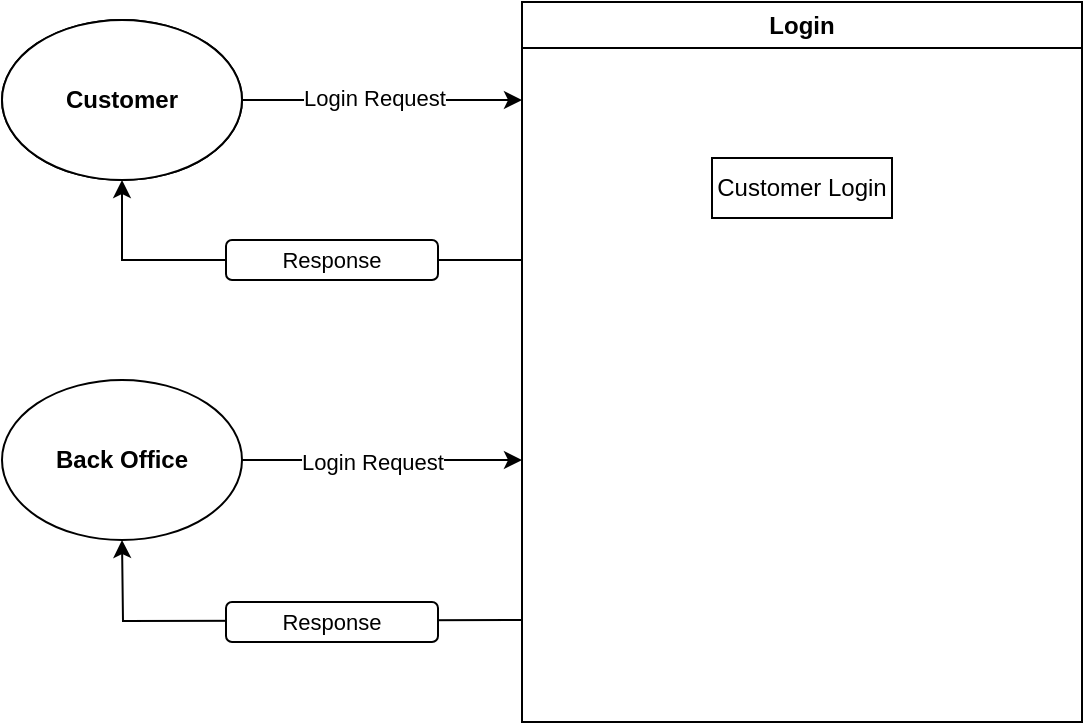 <mxfile version="21.6.5" type="device" pages="5">
  <diagram name="Page-1" id="2dpNTnqzCD3AR5897dvN">
    <mxGraphModel dx="926" dy="535" grid="1" gridSize="10" guides="1" tooltips="1" connect="1" arrows="1" fold="1" page="1" pageScale="1" pageWidth="827" pageHeight="1169" math="0" shadow="0">
      <root>
        <mxCell id="0" />
        <mxCell id="1" parent="0" />
        <UserObject label="Login" id="6GhoDmWNX7qzpcK3NcFg-1">
          <mxCell style="swimlane;whiteSpace=wrap;html=1;" vertex="1" parent="1">
            <mxGeometry x="409" y="142" width="280" height="360" as="geometry" />
          </mxCell>
        </UserObject>
        <UserObject label="Customer Login" link="data:page/id,B5U2mdlBe-yntDlE22er" id="Ju9fBjEibyK2pCyKbQ4v-1">
          <mxCell style="rounded=0;whiteSpace=wrap;html=1;" vertex="1" parent="6GhoDmWNX7qzpcK3NcFg-1">
            <mxGeometry x="95" y="78" width="90" height="30" as="geometry" />
          </mxCell>
        </UserObject>
        <mxCell id="LVcaV5P0o2gDBPnvgwJI-2" style="edgeStyle=orthogonalEdgeStyle;rounded=0;orthogonalLoop=1;jettySize=auto;html=1;exitX=1;exitY=0.5;exitDx=0;exitDy=0;" edge="1" parent="1" source="LVcaV5P0o2gDBPnvgwJI-19">
          <mxGeometry relative="1" as="geometry">
            <mxPoint x="409" y="191" as="targetPoint" />
            <mxPoint x="269" y="196.0" as="sourcePoint" />
          </mxGeometry>
        </mxCell>
        <mxCell id="LVcaV5P0o2gDBPnvgwJI-8" value="Login Request" style="edgeLabel;html=1;align=center;verticalAlign=middle;resizable=0;points=[];" vertex="1" connectable="0" parent="LVcaV5P0o2gDBPnvgwJI-2">
          <mxGeometry x="-0.044" y="1" relative="1" as="geometry">
            <mxPoint x="-1" as="offset" />
          </mxGeometry>
        </mxCell>
        <mxCell id="LVcaV5P0o2gDBPnvgwJI-5" style="edgeStyle=orthogonalEdgeStyle;rounded=0;orthogonalLoop=1;jettySize=auto;html=1;exitX=1;exitY=0.5;exitDx=0;exitDy=0;" edge="1" parent="1" source="LVcaV5P0o2gDBPnvgwJI-20">
          <mxGeometry relative="1" as="geometry">
            <mxPoint x="409" y="371" as="targetPoint" />
            <mxPoint x="269" y="376.0" as="sourcePoint" />
          </mxGeometry>
        </mxCell>
        <mxCell id="LVcaV5P0o2gDBPnvgwJI-15" value="Login Request" style="edgeLabel;html=1;align=center;verticalAlign=middle;resizable=0;points=[];" vertex="1" connectable="0" parent="LVcaV5P0o2gDBPnvgwJI-5">
          <mxGeometry x="-0.207" y="-1" relative="1" as="geometry">
            <mxPoint x="9" as="offset" />
          </mxGeometry>
        </mxCell>
        <mxCell id="LVcaV5P0o2gDBPnvgwJI-7" value="" style="endArrow=classic;html=1;rounded=0;" edge="1" parent="1">
          <mxGeometry width="50" height="50" relative="1" as="geometry">
            <mxPoint x="409" y="271" as="sourcePoint" />
            <mxPoint x="209" y="231" as="targetPoint" />
            <Array as="points">
              <mxPoint x="209" y="271" />
            </Array>
          </mxGeometry>
        </mxCell>
        <mxCell id="LVcaV5P0o2gDBPnvgwJI-14" value="&lt;font style=&quot;font-size: 11px;&quot;&gt;Response&lt;/font&gt;" style="rounded=1;whiteSpace=wrap;html=1;" vertex="1" parent="1">
          <mxGeometry x="261" y="261" width="106" height="20" as="geometry" />
        </mxCell>
        <mxCell id="LVcaV5P0o2gDBPnvgwJI-17" value="" style="edgeStyle=orthogonalEdgeStyle;rounded=0;orthogonalLoop=1;jettySize=auto;html=1;" edge="1" parent="1">
          <mxGeometry relative="1" as="geometry">
            <mxPoint x="409" y="451" as="sourcePoint" />
            <mxPoint x="209" y="411" as="targetPoint" />
          </mxGeometry>
        </mxCell>
        <mxCell id="LVcaV5P0o2gDBPnvgwJI-16" value="&lt;font style=&quot;font-size: 11px;&quot;&gt;Response&lt;/font&gt;" style="rounded=1;whiteSpace=wrap;html=1;" vertex="1" parent="1">
          <mxGeometry x="261" y="442" width="106" height="20" as="geometry" />
        </mxCell>
        <mxCell id="LVcaV5P0o2gDBPnvgwJI-18" value="&lt;b&gt;Customer&lt;/b&gt;" style="ellipse;whiteSpace=wrap;html=1;" vertex="1" parent="1">
          <mxGeometry x="149" y="151" width="120" height="80" as="geometry" />
        </mxCell>
        <mxCell id="LVcaV5P0o2gDBPnvgwJI-19" value="&lt;b&gt;Customer&lt;/b&gt;" style="ellipse;whiteSpace=wrap;html=1;" vertex="1" parent="1">
          <mxGeometry x="149" y="151" width="120" height="80" as="geometry" />
        </mxCell>
        <mxCell id="LVcaV5P0o2gDBPnvgwJI-20" value="&lt;b&gt;Back Office&lt;/b&gt;" style="ellipse;whiteSpace=wrap;html=1;" vertex="1" parent="1">
          <mxGeometry x="149" y="331" width="120" height="80" as="geometry" />
        </mxCell>
      </root>
    </mxGraphModel>
  </diagram>
  <diagram id="B5U2mdlBe-yntDlE22er" name="Page-2">
    <mxGraphModel dx="1100" dy="635" grid="1" gridSize="10" guides="1" tooltips="1" connect="1" arrows="1" fold="1" page="1" pageScale="1" pageWidth="827" pageHeight="1169" math="0" shadow="0">
      <root>
        <mxCell id="0" />
        <mxCell id="1" parent="0" />
        <mxCell id="0xraMx9idPYSITcvMejS-1" value="2.0 Login Diagram" style="swimlane;childLayout=stackLayout;resizeParent=1;resizeParentMax=0;startSize=20;html=1;labelBackgroundColor=none;" vertex="1" parent="1">
          <mxGeometry x="250" y="120" width="910" height="670" as="geometry" />
        </mxCell>
        <mxCell id="0xraMx9idPYSITcvMejS-2" value="Customer" style="swimlane;startSize=20;html=1;labelBackgroundColor=none;" vertex="1" parent="0xraMx9idPYSITcvMejS-1">
          <mxGeometry y="20" width="260" height="650" as="geometry" />
        </mxCell>
        <mxCell id="CR7200BEMpUsdSI5MFVU-1" value="2.1 Customer Login" style="swimlane;whiteSpace=wrap;html=1;" vertex="1" parent="0xraMx9idPYSITcvMejS-2">
          <mxGeometry x="30" y="80" width="200" height="90" as="geometry" />
        </mxCell>
        <mxCell id="CR7200BEMpUsdSI5MFVU-4" value="&lt;ul&gt;&lt;li&gt;Enter Username&lt;/li&gt;&lt;li&gt;Enter Password&lt;/li&gt;&lt;/ul&gt;" style="text;html=1;align=center;verticalAlign=middle;resizable=0;points=[];autosize=1;strokeColor=none;fillColor=none;" vertex="1" parent="CR7200BEMpUsdSI5MFVU-1">
          <mxGeometry x="-5" y="23" width="150" height="70" as="geometry" />
        </mxCell>
        <mxCell id="0xraMx9idPYSITcvMejS-7" value="System" style="swimlane;startSize=20;html=1;labelBackgroundColor=none;" vertex="1" parent="0xraMx9idPYSITcvMejS-1">
          <mxGeometry x="260" y="20" width="320" height="650" as="geometry" />
        </mxCell>
        <mxCell id="eicMww06hU4r8xZQ3Fsa-26" value="" style="edgeStyle=orthogonalEdgeStyle;rounded=0;orthogonalLoop=1;jettySize=auto;html=1;labelBackgroundColor=none;fontColor=default;" edge="1" parent="0xraMx9idPYSITcvMejS-7" source="eicMww06hU4r8xZQ3Fsa-20" target="eicMww06hU4r8xZQ3Fsa-25">
          <mxGeometry relative="1" as="geometry" />
        </mxCell>
        <mxCell id="eicMww06hU4r8xZQ3Fsa-20" value="&lt;b&gt;2.2 Validating login details&lt;/b&gt;" style="swimlane;fontStyle=0;childLayout=stackLayout;horizontal=1;startSize=30;horizontalStack=0;resizeParent=1;resizeParentMax=0;resizeLast=0;collapsible=1;marginBottom=0;whiteSpace=wrap;html=1;labelBackgroundColor=none;" vertex="1" parent="0xraMx9idPYSITcvMejS-7">
          <mxGeometry x="50" y="50" width="220" height="170" as="geometry" />
        </mxCell>
        <mxCell id="eicMww06hU4r8xZQ3Fsa-21" value="System will check for following details" style="text;strokeColor=none;fillColor=none;align=left;verticalAlign=middle;spacingLeft=4;spacingRight=4;overflow=hidden;points=[[0,0.5],[1,0.5]];portConstraint=eastwest;rotatable=0;whiteSpace=wrap;html=1;labelBackgroundColor=none;" vertex="1" parent="eicMww06hU4r8xZQ3Fsa-20">
          <mxGeometry y="30" width="220" height="30" as="geometry" />
        </mxCell>
        <mxCell id="eicMww06hU4r8xZQ3Fsa-22" value="1. Format of login Id is valid" style="text;strokeColor=none;fillColor=none;align=left;verticalAlign=middle;spacingLeft=4;spacingRight=4;overflow=hidden;points=[[0,0.5],[1,0.5]];portConstraint=eastwest;rotatable=0;whiteSpace=wrap;html=1;labelBackgroundColor=none;" vertex="1" parent="eicMww06hU4r8xZQ3Fsa-20">
          <mxGeometry y="60" width="220" height="30" as="geometry" />
        </mxCell>
        <mxCell id="eicMww06hU4r8xZQ3Fsa-23" value="2. Identify the tenant on the basis of&amp;nbsp;&lt;br&gt;&amp;nbsp; &amp;nbsp; the request coming from which&amp;nbsp;&lt;br&gt;&amp;nbsp; &amp;nbsp; domain." style="text;strokeColor=none;fillColor=none;align=left;verticalAlign=middle;spacingLeft=4;spacingRight=4;overflow=hidden;points=[[0,0.5],[1,0.5]];portConstraint=eastwest;rotatable=0;whiteSpace=wrap;html=1;labelBackgroundColor=none;" vertex="1" parent="eicMww06hU4r8xZQ3Fsa-20">
          <mxGeometry y="90" width="220" height="80" as="geometry" />
        </mxCell>
        <mxCell id="eicMww06hU4r8xZQ3Fsa-40" style="edgeStyle=orthogonalEdgeStyle;rounded=0;orthogonalLoop=1;jettySize=auto;html=1;labelBackgroundColor=none;fontColor=default;" edge="1" parent="0xraMx9idPYSITcvMejS-7" source="eicMww06hU4r8xZQ3Fsa-25">
          <mxGeometry relative="1" as="geometry">
            <mxPoint x="160" y="370" as="targetPoint" />
          </mxGeometry>
        </mxCell>
        <mxCell id="eicMww06hU4r8xZQ3Fsa-25" value="tenant Identified" style="whiteSpace=wrap;html=1;fontStyle=0;startSize=30;labelBackgroundColor=none;" vertex="1" parent="0xraMx9idPYSITcvMejS-7">
          <mxGeometry x="100" y="265" width="120" height="60" as="geometry" />
        </mxCell>
        <mxCell id="eicMww06hU4r8xZQ3Fsa-34" value="&lt;b&gt;2.3 System fetch details from service&lt;/b&gt;" style="swimlane;fontStyle=0;childLayout=stackLayout;horizontal=1;startSize=30;horizontalStack=0;resizeParent=1;resizeParentMax=0;resizeLast=0;collapsible=1;marginBottom=0;whiteSpace=wrap;html=1;labelBackgroundColor=none;" vertex="1" parent="0xraMx9idPYSITcvMejS-7">
          <mxGeometry x="41" y="371" width="240" height="110" as="geometry" />
        </mxCell>
        <mxCell id="eicMww06hU4r8xZQ3Fsa-36" value="1.&amp;nbsp;Get Login Type allowed to Tenant&amp;nbsp;" style="text;strokeColor=none;fillColor=none;align=left;verticalAlign=middle;spacingLeft=4;spacingRight=4;overflow=hidden;points=[[0,0.5],[1,0.5]];portConstraint=eastwest;rotatable=0;whiteSpace=wrap;html=1;labelBackgroundColor=none;" vertex="1" parent="eicMww06hU4r8xZQ3Fsa-34">
          <mxGeometry y="30" width="240" height="40" as="geometry" />
        </mxCell>
        <mxCell id="eicMww06hU4r8xZQ3Fsa-37" value="2. Call Service to get configuration detail." style="text;strokeColor=none;fillColor=none;align=left;verticalAlign=middle;spacingLeft=4;spacingRight=4;overflow=hidden;points=[[0,0.5],[1,0.5]];portConstraint=eastwest;rotatable=0;whiteSpace=wrap;html=1;labelBackgroundColor=none;" vertex="1" parent="eicMww06hU4r8xZQ3Fsa-34">
          <mxGeometry y="70" width="240" height="40" as="geometry" />
        </mxCell>
        <mxCell id="0xraMx9idPYSITcvMejS-16" value="Service" style="swimlane;startSize=20;html=1;labelBackgroundColor=none;" vertex="1" parent="0xraMx9idPYSITcvMejS-1">
          <mxGeometry x="580" y="20" width="330" height="650" as="geometry" />
        </mxCell>
        <mxCell id="ssF6BP9YCMkSYRHM_YIW-2" value="2.4s Service respose" style="swimlane;whiteSpace=wrap;html=1;" vertex="1" parent="0xraMx9idPYSITcvMejS-16">
          <mxGeometry x="70" y="375" width="200" height="100" as="geometry" />
        </mxCell>
        <mxCell id="ssF6BP9YCMkSYRHM_YIW-5" value="Service Provide Configuration &lt;br&gt;Details for system request" style="text;html=1;align=center;verticalAlign=middle;resizable=0;points=[];autosize=1;strokeColor=none;fillColor=none;" vertex="1" parent="ssF6BP9YCMkSYRHM_YIW-2">
          <mxGeometry x="10" y="45" width="180" height="40" as="geometry" />
        </mxCell>
        <mxCell id="ssF6BP9YCMkSYRHM_YIW-4" style="edgeStyle=orthogonalEdgeStyle;rounded=0;orthogonalLoop=1;jettySize=auto;html=1;" edge="1" parent="0xraMx9idPYSITcvMejS-1">
          <mxGeometry relative="1" as="geometry">
            <mxPoint x="540" y="440" as="sourcePoint" />
            <mxPoint x="650" y="440" as="targetPoint" />
          </mxGeometry>
        </mxCell>
        <mxCell id="ssF6BP9YCMkSYRHM_YIW-7" style="edgeStyle=orthogonalEdgeStyle;rounded=0;orthogonalLoop=1;jettySize=auto;html=1;entryX=1;entryY=0.113;entryDx=0;entryDy=0;entryPerimeter=0;" edge="1" parent="0xraMx9idPYSITcvMejS-1" target="eicMww06hU4r8xZQ3Fsa-37">
          <mxGeometry relative="1" as="geometry">
            <mxPoint x="650" y="465" as="sourcePoint" />
          </mxGeometry>
        </mxCell>
        <mxCell id="CR7200BEMpUsdSI5MFVU-3" style="edgeStyle=orthogonalEdgeStyle;rounded=0;orthogonalLoop=1;jettySize=auto;html=1;entryX=0;entryY=0.5;entryDx=0;entryDy=0;" edge="1" parent="0xraMx9idPYSITcvMejS-1" source="CR7200BEMpUsdSI5MFVU-1" target="eicMww06hU4r8xZQ3Fsa-22">
          <mxGeometry relative="1" as="geometry" />
        </mxCell>
      </root>
    </mxGraphModel>
  </diagram>
  <diagram id="2UoUCBIqEsoyiKaNhVe2" name="Page-3">
    <mxGraphModel dx="1100" dy="635" grid="1" gridSize="10" guides="1" tooltips="1" connect="1" arrows="1" fold="1" page="1" pageScale="1" pageWidth="827" pageHeight="1169" math="0" shadow="0">
      <root>
        <mxCell id="0" />
        <mxCell id="1" parent="0" />
        <mxCell id="8UZXigteqVFlPkr5x5vE-1" value="2.0 Login Diagram" style="swimlane;childLayout=stackLayout;resizeParent=1;resizeParentMax=0;startSize=20;html=1;labelBackgroundColor=none;" vertex="1" parent="1">
          <mxGeometry x="250" y="120" width="910" height="670" as="geometry" />
        </mxCell>
        <mxCell id="8UZXigteqVFlPkr5x5vE-2" value="Back Office" style="swimlane;startSize=20;html=1;labelBackgroundColor=none;" vertex="1" parent="8UZXigteqVFlPkr5x5vE-1">
          <mxGeometry y="20" width="260" height="650" as="geometry" />
        </mxCell>
        <mxCell id="8UZXigteqVFlPkr5x5vE-3" value="2.1 Back Office Login" style="swimlane;whiteSpace=wrap;html=1;" vertex="1" parent="8UZXigteqVFlPkr5x5vE-2">
          <mxGeometry x="30" y="80" width="200" height="90" as="geometry" />
        </mxCell>
        <mxCell id="8UZXigteqVFlPkr5x5vE-4" value="&lt;ul&gt;&lt;li&gt;Enter Username&lt;/li&gt;&lt;li&gt;Enter Password&lt;/li&gt;&lt;/ul&gt;" style="text;html=1;align=center;verticalAlign=middle;resizable=0;points=[];autosize=1;strokeColor=none;fillColor=none;" vertex="1" parent="8UZXigteqVFlPkr5x5vE-3">
          <mxGeometry x="-5" y="23" width="150" height="70" as="geometry" />
        </mxCell>
        <mxCell id="8UZXigteqVFlPkr5x5vE-5" value="System" style="swimlane;startSize=20;html=1;labelBackgroundColor=none;" vertex="1" parent="8UZXigteqVFlPkr5x5vE-1">
          <mxGeometry x="260" y="20" width="320" height="650" as="geometry" />
        </mxCell>
        <mxCell id="8UZXigteqVFlPkr5x5vE-6" value="" style="edgeStyle=orthogonalEdgeStyle;rounded=0;orthogonalLoop=1;jettySize=auto;html=1;labelBackgroundColor=none;fontColor=default;" edge="1" parent="8UZXigteqVFlPkr5x5vE-5" source="8UZXigteqVFlPkr5x5vE-7" target="8UZXigteqVFlPkr5x5vE-12">
          <mxGeometry relative="1" as="geometry" />
        </mxCell>
        <mxCell id="8UZXigteqVFlPkr5x5vE-7" value="&lt;b&gt;2.2 Validating login details&lt;/b&gt;" style="swimlane;fontStyle=0;childLayout=stackLayout;horizontal=1;startSize=30;horizontalStack=0;resizeParent=1;resizeParentMax=0;resizeLast=0;collapsible=1;marginBottom=0;whiteSpace=wrap;html=1;labelBackgroundColor=none;" vertex="1" parent="8UZXigteqVFlPkr5x5vE-5">
          <mxGeometry x="50" y="50" width="220" height="170" as="geometry" />
        </mxCell>
        <mxCell id="8UZXigteqVFlPkr5x5vE-8" value="System will check for following details" style="text;strokeColor=none;fillColor=none;align=left;verticalAlign=middle;spacingLeft=4;spacingRight=4;overflow=hidden;points=[[0,0.5],[1,0.5]];portConstraint=eastwest;rotatable=0;whiteSpace=wrap;html=1;labelBackgroundColor=none;" vertex="1" parent="8UZXigteqVFlPkr5x5vE-7">
          <mxGeometry y="30" width="220" height="30" as="geometry" />
        </mxCell>
        <mxCell id="8UZXigteqVFlPkr5x5vE-9" value="1. Format of login Id is valid" style="text;strokeColor=none;fillColor=none;align=left;verticalAlign=middle;spacingLeft=4;spacingRight=4;overflow=hidden;points=[[0,0.5],[1,0.5]];portConstraint=eastwest;rotatable=0;whiteSpace=wrap;html=1;labelBackgroundColor=none;" vertex="1" parent="8UZXigteqVFlPkr5x5vE-7">
          <mxGeometry y="60" width="220" height="30" as="geometry" />
        </mxCell>
        <mxCell id="8UZXigteqVFlPkr5x5vE-10" value="2. Identify the tenant on the basis of&amp;nbsp;&lt;br&gt;&amp;nbsp; &amp;nbsp; the request coming from which&amp;nbsp;&lt;br&gt;&amp;nbsp; &amp;nbsp; domain." style="text;strokeColor=none;fillColor=none;align=left;verticalAlign=middle;spacingLeft=4;spacingRight=4;overflow=hidden;points=[[0,0.5],[1,0.5]];portConstraint=eastwest;rotatable=0;whiteSpace=wrap;html=1;labelBackgroundColor=none;" vertex="1" parent="8UZXigteqVFlPkr5x5vE-7">
          <mxGeometry y="90" width="220" height="80" as="geometry" />
        </mxCell>
        <mxCell id="8UZXigteqVFlPkr5x5vE-11" style="edgeStyle=orthogonalEdgeStyle;rounded=0;orthogonalLoop=1;jettySize=auto;html=1;labelBackgroundColor=none;fontColor=default;" edge="1" parent="8UZXigteqVFlPkr5x5vE-5" source="8UZXigteqVFlPkr5x5vE-12">
          <mxGeometry relative="1" as="geometry">
            <mxPoint x="160" y="370" as="targetPoint" />
          </mxGeometry>
        </mxCell>
        <mxCell id="8UZXigteqVFlPkr5x5vE-12" value="tenant Identified" style="whiteSpace=wrap;html=1;fontStyle=0;startSize=30;labelBackgroundColor=none;" vertex="1" parent="8UZXigteqVFlPkr5x5vE-5">
          <mxGeometry x="100" y="265" width="120" height="60" as="geometry" />
        </mxCell>
        <mxCell id="8UZXigteqVFlPkr5x5vE-13" value="&lt;b&gt;2.3 System fetch details from service&lt;/b&gt;" style="swimlane;fontStyle=0;childLayout=stackLayout;horizontal=1;startSize=30;horizontalStack=0;resizeParent=1;resizeParentMax=0;resizeLast=0;collapsible=1;marginBottom=0;whiteSpace=wrap;html=1;labelBackgroundColor=none;" vertex="1" parent="8UZXigteqVFlPkr5x5vE-5">
          <mxGeometry x="41" y="371" width="240" height="110" as="geometry" />
        </mxCell>
        <mxCell id="8UZXigteqVFlPkr5x5vE-14" value="1.&amp;nbsp;Get Login Type allowed to Tenant&amp;nbsp;" style="text;strokeColor=none;fillColor=none;align=left;verticalAlign=middle;spacingLeft=4;spacingRight=4;overflow=hidden;points=[[0,0.5],[1,0.5]];portConstraint=eastwest;rotatable=0;whiteSpace=wrap;html=1;labelBackgroundColor=none;" vertex="1" parent="8UZXigteqVFlPkr5x5vE-13">
          <mxGeometry y="30" width="240" height="40" as="geometry" />
        </mxCell>
        <mxCell id="8UZXigteqVFlPkr5x5vE-15" value="2. Call Service to get configuration detail." style="text;strokeColor=none;fillColor=none;align=left;verticalAlign=middle;spacingLeft=4;spacingRight=4;overflow=hidden;points=[[0,0.5],[1,0.5]];portConstraint=eastwest;rotatable=0;whiteSpace=wrap;html=1;labelBackgroundColor=none;" vertex="1" parent="8UZXigteqVFlPkr5x5vE-13">
          <mxGeometry y="70" width="240" height="40" as="geometry" />
        </mxCell>
        <mxCell id="8UZXigteqVFlPkr5x5vE-16" value="Service" style="swimlane;startSize=20;html=1;labelBackgroundColor=none;" vertex="1" parent="8UZXigteqVFlPkr5x5vE-1">
          <mxGeometry x="580" y="20" width="330" height="650" as="geometry" />
        </mxCell>
        <mxCell id="8UZXigteqVFlPkr5x5vE-17" value="2.4s Service respose" style="swimlane;whiteSpace=wrap;html=1;" vertex="1" parent="8UZXigteqVFlPkr5x5vE-16">
          <mxGeometry x="70" y="375" width="200" height="100" as="geometry" />
        </mxCell>
        <mxCell id="8UZXigteqVFlPkr5x5vE-18" value="Service Provide Configuration &lt;br&gt;Details for system request" style="text;html=1;align=center;verticalAlign=middle;resizable=0;points=[];autosize=1;strokeColor=none;fillColor=none;" vertex="1" parent="8UZXigteqVFlPkr5x5vE-17">
          <mxGeometry x="10" y="45" width="180" height="40" as="geometry" />
        </mxCell>
        <mxCell id="8UZXigteqVFlPkr5x5vE-19" style="edgeStyle=orthogonalEdgeStyle;rounded=0;orthogonalLoop=1;jettySize=auto;html=1;" edge="1" parent="8UZXigteqVFlPkr5x5vE-1">
          <mxGeometry relative="1" as="geometry">
            <mxPoint x="540" y="440" as="sourcePoint" />
            <mxPoint x="650" y="440" as="targetPoint" />
          </mxGeometry>
        </mxCell>
        <mxCell id="8UZXigteqVFlPkr5x5vE-20" style="edgeStyle=orthogonalEdgeStyle;rounded=0;orthogonalLoop=1;jettySize=auto;html=1;entryX=1;entryY=0.113;entryDx=0;entryDy=0;entryPerimeter=0;" edge="1" parent="8UZXigteqVFlPkr5x5vE-1" target="8UZXigteqVFlPkr5x5vE-15">
          <mxGeometry relative="1" as="geometry">
            <mxPoint x="650" y="465" as="sourcePoint" />
          </mxGeometry>
        </mxCell>
        <mxCell id="8UZXigteqVFlPkr5x5vE-21" style="edgeStyle=orthogonalEdgeStyle;rounded=0;orthogonalLoop=1;jettySize=auto;html=1;entryX=0;entryY=0.5;entryDx=0;entryDy=0;" edge="1" parent="8UZXigteqVFlPkr5x5vE-1" source="8UZXigteqVFlPkr5x5vE-3" target="8UZXigteqVFlPkr5x5vE-9">
          <mxGeometry relative="1" as="geometry" />
        </mxCell>
      </root>
    </mxGraphModel>
  </diagram>
  <diagram id="VK13JJRl4hJx6QreGSYt" name="Page-4">
    <mxGraphModel dx="503" dy="1459" grid="1" gridSize="10" guides="1" tooltips="1" connect="1" arrows="1" fold="1" page="1" pageScale="1" pageWidth="827" pageHeight="1169" math="0" shadow="0">
      <root>
        <mxCell id="0" />
        <mxCell id="1" parent="0" />
        <mxCell id="GtYdYnI94WCDgzR8Q5fu-1" value="Switch Account" style="swimlane;childLayout=stackLayout;resizeParent=1;resizeParentMax=0;startSize=20;html=1;" vertex="1" parent="1">
          <mxGeometry x="230.0" y="-1020" width="360" height="480" as="geometry" />
        </mxCell>
        <mxCell id="GtYdYnI94WCDgzR8Q5fu-2" value="Customer&amp;nbsp;" style="swimlane;startSize=20;html=1;" vertex="1" parent="GtYdYnI94WCDgzR8Q5fu-1">
          <mxGeometry y="20" width="120" height="460" as="geometry" />
        </mxCell>
        <mxCell id="GtYdYnI94WCDgzR8Q5fu-3" value="System" style="swimlane;startSize=20;html=1;" vertex="1" parent="GtYdYnI94WCDgzR8Q5fu-1">
          <mxGeometry x="120" y="20" width="120" height="460" as="geometry" />
        </mxCell>
        <mxCell id="GtYdYnI94WCDgzR8Q5fu-4" value="Service" style="swimlane;startSize=20;html=1;" vertex="1" parent="GtYdYnI94WCDgzR8Q5fu-1">
          <mxGeometry x="240" y="20" width="120" height="460" as="geometry" />
        </mxCell>
      </root>
    </mxGraphModel>
  </diagram>
  <diagram id="Lo31b5rNH1ITT3R49FZY" name="Page-5">
    <mxGraphModel dx="1035" dy="1767" grid="1" gridSize="10" guides="1" tooltips="1" connect="1" arrows="1" fold="1" page="1" pageScale="1" pageWidth="827" pageHeight="1169" math="0" shadow="0">
      <root>
        <mxCell id="0" />
        <mxCell id="1" parent="0" />
        <mxCell id="azSGfPs9xbWuMXh3MNec-1" value="4.0 MASO Login" style="swimlane;childLayout=stackLayout;resizeParent=1;resizeParentMax=0;startSize=20;html=1;" vertex="1" parent="1">
          <mxGeometry x="10" y="-1169" width="777" height="1059" as="geometry" />
        </mxCell>
        <mxCell id="azSGfPs9xbWuMXh3MNec-2" value="Customer" style="swimlane;startSize=20;html=1;" vertex="1" parent="azSGfPs9xbWuMXh3MNec-1">
          <mxGeometry y="20" width="260" height="1039" as="geometry" />
        </mxCell>
        <mxCell id="_4-YrBIiTZtCkkpfduEx-1" value="2.1 Customer Login" style="swimlane;whiteSpace=wrap;html=1;" vertex="1" parent="azSGfPs9xbWuMXh3MNec-2">
          <mxGeometry x="25" y="78" width="200" height="90" as="geometry" />
        </mxCell>
        <mxCell id="_4-YrBIiTZtCkkpfduEx-2" value="&lt;ul&gt;&lt;li&gt;Enter Username&lt;/li&gt;&lt;li&gt;Enter Password&lt;/li&gt;&lt;/ul&gt;" style="text;html=1;align=center;verticalAlign=middle;resizable=0;points=[];autosize=1;strokeColor=none;fillColor=none;" vertex="1" parent="_4-YrBIiTZtCkkpfduEx-1">
          <mxGeometry x="-5" y="23" width="150" height="70" as="geometry" />
        </mxCell>
        <mxCell id="_4-YrBIiTZtCkkpfduEx-58" value="2.4.3 2FA Screen" style="swimlane;startSize=21;" vertex="1" parent="azSGfPs9xbWuMXh3MNec-2">
          <mxGeometry x="40.25" y="359" width="169.5" height="81" as="geometry" />
        </mxCell>
        <mxCell id="_4-YrBIiTZtCkkpfduEx-59" value="Customer Fill 2FA Screen" style="text;html=1;align=center;verticalAlign=middle;resizable=0;points=[];autosize=1;strokeColor=none;fillColor=none;" vertex="1" parent="_4-YrBIiTZtCkkpfduEx-58">
          <mxGeometry x="5" y="34" width="160" height="30" as="geometry" />
        </mxCell>
        <mxCell id="azSGfPs9xbWuMXh3MNec-3" value="System" style="swimlane;startSize=20;html=1;" vertex="1" parent="azSGfPs9xbWuMXh3MNec-1">
          <mxGeometry x="260" y="20" width="262" height="1039" as="geometry" />
        </mxCell>
        <mxCell id="_4-YrBIiTZtCkkpfduEx-3" value="&lt;b&gt;2.2 Validating login details&lt;/b&gt;" style="swimlane;fontStyle=0;childLayout=stackLayout;horizontal=1;startSize=30;horizontalStack=0;resizeParent=1;resizeParentMax=0;resizeLast=0;collapsible=1;marginBottom=0;whiteSpace=wrap;html=1;labelBackgroundColor=none;" vertex="1" parent="azSGfPs9xbWuMXh3MNec-3">
          <mxGeometry x="21" y="38" width="220" height="170" as="geometry" />
        </mxCell>
        <mxCell id="_4-YrBIiTZtCkkpfduEx-4" value="System will check for following details" style="text;strokeColor=none;fillColor=none;align=left;verticalAlign=middle;spacingLeft=4;spacingRight=4;overflow=hidden;points=[[0,0.5],[1,0.5]];portConstraint=eastwest;rotatable=0;whiteSpace=wrap;html=1;labelBackgroundColor=none;" vertex="1" parent="_4-YrBIiTZtCkkpfduEx-3">
          <mxGeometry y="30" width="220" height="30" as="geometry" />
        </mxCell>
        <mxCell id="_4-YrBIiTZtCkkpfduEx-5" value="1. Format of login Id is valid" style="text;strokeColor=none;fillColor=none;align=left;verticalAlign=middle;spacingLeft=4;spacingRight=4;overflow=hidden;points=[[0,0.5],[1,0.5]];portConstraint=eastwest;rotatable=0;whiteSpace=wrap;html=1;labelBackgroundColor=none;" vertex="1" parent="_4-YrBIiTZtCkkpfduEx-3">
          <mxGeometry y="60" width="220" height="30" as="geometry" />
        </mxCell>
        <mxCell id="_4-YrBIiTZtCkkpfduEx-6" value="2. Identify the tenant on the basis of&amp;nbsp;&lt;br&gt;&amp;nbsp; &amp;nbsp; the request coming from which&amp;nbsp;&lt;br&gt;&amp;nbsp; &amp;nbsp; domain." style="text;strokeColor=none;fillColor=none;align=left;verticalAlign=middle;spacingLeft=4;spacingRight=4;overflow=hidden;points=[[0,0.5],[1,0.5]];portConstraint=eastwest;rotatable=0;whiteSpace=wrap;html=1;labelBackgroundColor=none;" vertex="1" parent="_4-YrBIiTZtCkkpfduEx-3">
          <mxGeometry y="90" width="220" height="80" as="geometry" />
        </mxCell>
        <mxCell id="_4-YrBIiTZtCkkpfduEx-37" value="2.6" style="swimlane;startSize=21;" vertex="1" parent="azSGfPs9xbWuMXh3MNec-3">
          <mxGeometry x="50" y="628" width="152.5" height="82" as="geometry" />
        </mxCell>
        <mxCell id="_4-YrBIiTZtCkkpfduEx-38" value="&lt;div style=&quot;text-align: left;&quot;&gt;&lt;span style=&quot;background-color: initial;&quot;&gt;Redirect to customer&lt;/span&gt;&lt;/div&gt;&lt;div style=&quot;text-align: left;&quot;&gt;&lt;span style=&quot;background-color: initial;&quot;&gt;to &lt;/span&gt;&lt;span style=&quot;background-color: initial;&quot;&gt;select the account&amp;nbsp;&lt;/span&gt;&lt;/div&gt;" style="text;html=1;align=center;verticalAlign=middle;resizable=0;points=[];autosize=1;strokeColor=none;fillColor=none;" vertex="1" parent="_4-YrBIiTZtCkkpfduEx-37">
          <mxGeometry x="6" y="33" width="140" height="40" as="geometry" />
        </mxCell>
        <mxCell id="_4-YrBIiTZtCkkpfduEx-52" value="2.4.2 2FA Screen" style="swimlane;startSize=21;" vertex="1" parent="azSGfPs9xbWuMXh3MNec-3">
          <mxGeometry x="56.25" y="358" width="152.5" height="82" as="geometry" />
        </mxCell>
        <mxCell id="_4-YrBIiTZtCkkpfduEx-53" value="Generate 2FA&amp;nbsp;" style="text;html=1;align=left;verticalAlign=middle;resizable=0;points=[];autosize=1;strokeColor=none;fillColor=none;" vertex="1" parent="_4-YrBIiTZtCkkpfduEx-52">
          <mxGeometry x="33" y="38" width="100" height="30" as="geometry" />
        </mxCell>
        <mxCell id="_4-YrBIiTZtCkkpfduEx-70" value="" style="endArrow=classic;html=1;rounded=0;" edge="1" parent="azSGfPs9xbWuMXh3MNec-3">
          <mxGeometry width="50" height="50" relative="1" as="geometry">
            <mxPoint x="56.25" y="389" as="sourcePoint" />
            <mxPoint x="-50" y="389" as="targetPoint" />
          </mxGeometry>
        </mxCell>
        <mxCell id="QRnUp6vZIL36JpYoQ4-v-15" value="2.5.3 " style="swimlane;startSize=21;" vertex="1" parent="azSGfPs9xbWuMXh3MNec-3">
          <mxGeometry x="56" y="766" width="150" height="71" as="geometry" />
        </mxCell>
        <mxCell id="QRnUp6vZIL36JpYoQ4-v-16" value="&lt;div style=&quot;text-align: left;&quot;&gt;Validate JWT&lt;/div&gt;" style="text;html=1;align=center;verticalAlign=middle;resizable=0;points=[];autosize=1;strokeColor=none;fillColor=none;" vertex="1" parent="QRnUp6vZIL36JpYoQ4-v-15">
          <mxGeometry x="30" y="32" width="90" height="30" as="geometry" />
        </mxCell>
        <mxCell id="QRnUp6vZIL36JpYoQ4-v-30" value="2.7 Customer Authentication" style="swimlane;startSize=21;" vertex="1" parent="azSGfPs9xbWuMXh3MNec-3">
          <mxGeometry x="30" y="899" width="198" height="81" as="geometry" />
        </mxCell>
        <mxCell id="QRnUp6vZIL36JpYoQ4-v-33" style="edgeStyle=orthogonalEdgeStyle;rounded=0;orthogonalLoop=1;jettySize=auto;html=1;" edge="1" parent="QRnUp6vZIL36JpYoQ4-v-30" source="QRnUp6vZIL36JpYoQ4-v-31">
          <mxGeometry relative="1" as="geometry">
            <mxPoint x="-161" y="50" as="targetPoint" />
          </mxGeometry>
        </mxCell>
        <mxCell id="QRnUp6vZIL36JpYoQ4-v-34" value="Redurection to customer" style="edgeLabel;html=1;align=center;verticalAlign=middle;resizable=0;points=[];" vertex="1" connectable="0" parent="QRnUp6vZIL36JpYoQ4-v-33">
          <mxGeometry x="-0.043" relative="1" as="geometry">
            <mxPoint as="offset" />
          </mxGeometry>
        </mxCell>
        <mxCell id="QRnUp6vZIL36JpYoQ4-v-31" value="System authenticate the customer" style="text;html=1;align=center;verticalAlign=middle;resizable=0;points=[];autosize=1;strokeColor=none;fillColor=none;" vertex="1" parent="QRnUp6vZIL36JpYoQ4-v-30">
          <mxGeometry x="-1" y="35" width="200" height="30" as="geometry" />
        </mxCell>
        <mxCell id="QRnUp6vZIL36JpYoQ4-v-51" value="2.3.1 Warning Screen" style="swimlane;startSize=21;" vertex="1" parent="azSGfPs9xbWuMXh3MNec-3">
          <mxGeometry x="60" y="236" width="148.75" height="61" as="geometry" />
        </mxCell>
        <mxCell id="azSGfPs9xbWuMXh3MNec-4" value="Service" style="swimlane;startSize=20;html=1;" vertex="1" parent="azSGfPs9xbWuMXh3MNec-1">
          <mxGeometry x="522" y="20" width="255" height="1039" as="geometry" />
        </mxCell>
        <mxCell id="_4-YrBIiTZtCkkpfduEx-20" style="edgeStyle=orthogonalEdgeStyle;rounded=0;orthogonalLoop=1;jettySize=auto;html=1;exitX=0;exitY=0.5;exitDx=0;exitDy=0;entryX=1;entryY=0.5;entryDx=0;entryDy=0;" edge="1" parent="azSGfPs9xbWuMXh3MNec-4" target="_4-YrBIiTZtCkkpfduEx-52">
          <mxGeometry relative="1" as="geometry">
            <mxPoint x="-55" y="399" as="targetPoint" />
            <mxPoint x="60" y="399" as="sourcePoint" />
          </mxGeometry>
        </mxCell>
        <mxCell id="_4-YrBIiTZtCkkpfduEx-21" value="YES" style="edgeLabel;html=1;align=center;verticalAlign=middle;resizable=0;points=[];" vertex="1" connectable="0" parent="_4-YrBIiTZtCkkpfduEx-20">
          <mxGeometry x="-0.534" y="-2" relative="1" as="geometry">
            <mxPoint as="offset" />
          </mxGeometry>
        </mxCell>
        <mxCell id="_xWhdsRlSiU0VKHc4Gb8-1" value="2.4 Check for 2FA" style="swimlane;startSize=21;" vertex="1" parent="azSGfPs9xbWuMXh3MNec-4">
          <mxGeometry x="60" y="358" width="152.5" height="82" as="geometry" />
        </mxCell>
        <mxCell id="_xWhdsRlSiU0VKHc4Gb8-2" value="Service will check&lt;br&gt;&amp;nbsp;2FA enable or not" style="text;html=1;align=left;verticalAlign=middle;resizable=0;points=[];autosize=1;strokeColor=none;fillColor=none;" vertex="1" parent="_xWhdsRlSiU0VKHc4Gb8-1">
          <mxGeometry x="16" y="33" width="120" height="40" as="geometry" />
        </mxCell>
        <mxCell id="_4-YrBIiTZtCkkpfduEx-15" style="edgeStyle=orthogonalEdgeStyle;rounded=0;orthogonalLoop=1;jettySize=auto;html=1;exitX=0.5;exitY=1;exitDx=0;exitDy=0;entryX=0.5;entryY=0;entryDx=0;entryDy=0;" edge="1" parent="azSGfPs9xbWuMXh3MNec-4" source="_4-YrBIiTZtCkkpfduEx-8" target="_4-YrBIiTZtCkkpfduEx-13">
          <mxGeometry relative="1" as="geometry" />
        </mxCell>
        <mxCell id="_4-YrBIiTZtCkkpfduEx-8" value="2.3 Authenticatication" style="swimlane;" vertex="1" parent="azSGfPs9xbWuMXh3MNec-4">
          <mxGeometry x="40" y="62" width="192.5" height="102" as="geometry" />
        </mxCell>
        <mxCell id="_4-YrBIiTZtCkkpfduEx-16" style="edgeStyle=orthogonalEdgeStyle;rounded=0;orthogonalLoop=1;jettySize=auto;html=1;exitX=0;exitY=0.5;exitDx=0;exitDy=0;" edge="1" parent="azSGfPs9xbWuMXh3MNec-4" source="_4-YrBIiTZtCkkpfduEx-13">
          <mxGeometry relative="1" as="geometry">
            <mxPoint x="-52" y="267" as="targetPoint" />
          </mxGeometry>
        </mxCell>
        <mxCell id="_4-YrBIiTZtCkkpfduEx-17" value="YES" style="edgeLabel;html=1;align=center;verticalAlign=middle;resizable=0;points=[];" vertex="1" connectable="0" parent="_4-YrBIiTZtCkkpfduEx-16">
          <mxGeometry x="-0.327" relative="1" as="geometry">
            <mxPoint as="offset" />
          </mxGeometry>
        </mxCell>
        <mxCell id="_4-YrBIiTZtCkkpfduEx-18" style="edgeStyle=orthogonalEdgeStyle;rounded=0;orthogonalLoop=1;jettySize=auto;html=1;entryX=0.5;entryY=0;entryDx=0;entryDy=0;" edge="1" parent="azSGfPs9xbWuMXh3MNec-4" source="_4-YrBIiTZtCkkpfduEx-13" target="_xWhdsRlSiU0VKHc4Gb8-1">
          <mxGeometry relative="1" as="geometry" />
        </mxCell>
        <mxCell id="_4-YrBIiTZtCkkpfduEx-19" value="NO" style="edgeLabel;html=1;align=center;verticalAlign=middle;resizable=0;points=[];" vertex="1" connectable="0" parent="_4-YrBIiTZtCkkpfduEx-18">
          <mxGeometry x="-0.127" y="-2" relative="1" as="geometry">
            <mxPoint as="offset" />
          </mxGeometry>
        </mxCell>
        <mxCell id="_4-YrBIiTZtCkkpfduEx-13" value="Valid ?" style="rhombus;whiteSpace=wrap;html=1;" vertex="1" parent="azSGfPs9xbWuMXh3MNec-4">
          <mxGeometry x="97" y="227" width="80" height="80" as="geometry" />
        </mxCell>
        <mxCell id="_4-YrBIiTZtCkkpfduEx-26" value="2.4 Retrieve account " style="swimlane;startSize=21;" vertex="1" parent="azSGfPs9xbWuMXh3MNec-4">
          <mxGeometry x="60.75" y="498" width="152.5" height="82" as="geometry" />
        </mxCell>
        <mxCell id="_4-YrBIiTZtCkkpfduEx-27" value="Get list of linked &lt;br&gt;account from email" style="text;html=1;align=left;verticalAlign=middle;resizable=0;points=[];autosize=1;strokeColor=none;fillColor=none;" vertex="1" parent="_4-YrBIiTZtCkkpfduEx-26">
          <mxGeometry x="16" y="33" width="120" height="40" as="geometry" />
        </mxCell>
        <mxCell id="_4-YrBIiTZtCkkpfduEx-31" value="2.5" style="swimlane;startSize=21;" vertex="1" parent="azSGfPs9xbWuMXh3MNec-4">
          <mxGeometry x="60" y="628" width="151" height="72" as="geometry" />
        </mxCell>
        <mxCell id="_4-YrBIiTZtCkkpfduEx-32" value="Generate account JWT" style="text;html=1;align=center;verticalAlign=middle;resizable=0;points=[];autosize=1;strokeColor=none;fillColor=none;" vertex="1" parent="_4-YrBIiTZtCkkpfduEx-31">
          <mxGeometry x="1" y="31" width="150" height="30" as="geometry" />
        </mxCell>
        <mxCell id="_4-YrBIiTZtCkkpfduEx-36" value="" style="endArrow=classic;html=1;rounded=0;exitX=0.5;exitY=1;exitDx=0;exitDy=0;entryX=0.51;entryY=0;entryDx=0;entryDy=0;entryPerimeter=0;" edge="1" parent="azSGfPs9xbWuMXh3MNec-4" source="_4-YrBIiTZtCkkpfduEx-26" target="_4-YrBIiTZtCkkpfduEx-31">
          <mxGeometry width="50" height="50" relative="1" as="geometry">
            <mxPoint x="-105" y="628" as="sourcePoint" />
            <mxPoint x="-55" y="578" as="targetPoint" />
          </mxGeometry>
        </mxCell>
        <mxCell id="_4-YrBIiTZtCkkpfduEx-62" value="" style="endArrow=classic;html=1;rounded=0;exitX=0.5;exitY=1;exitDx=0;exitDy=0;" edge="1" parent="azSGfPs9xbWuMXh3MNec-4" source="_xWhdsRlSiU0VKHc4Gb8-1" target="_4-YrBIiTZtCkkpfduEx-26">
          <mxGeometry width="50" height="50" relative="1" as="geometry">
            <mxPoint x="-165" y="529" as="sourcePoint" />
            <mxPoint x="-115" y="479" as="targetPoint" />
          </mxGeometry>
        </mxCell>
        <mxCell id="QRnUp6vZIL36JpYoQ4-v-60" value="NO" style="edgeLabel;html=1;align=center;verticalAlign=middle;resizable=0;points=[];" vertex="1" connectable="0" parent="_4-YrBIiTZtCkkpfduEx-62">
          <mxGeometry x="0.024" y="4" relative="1" as="geometry">
            <mxPoint as="offset" />
          </mxGeometry>
        </mxCell>
        <mxCell id="QRnUp6vZIL36JpYoQ4-v-26" value="2.6" style="swimlane;startSize=21;" vertex="1" parent="azSGfPs9xbWuMXh3MNec-4">
          <mxGeometry x="57.75" y="759" width="150" height="71" as="geometry" />
        </mxCell>
        <mxCell id="QRnUp6vZIL36JpYoQ4-v-27" value="&lt;div style=&quot;text-align: left;&quot;&gt;Service will Generate&lt;/div&gt;&lt;div style=&quot;text-align: left;&quot;&gt;JWT for customer&lt;/div&gt;" style="text;html=1;align=center;verticalAlign=middle;resizable=0;points=[];autosize=1;strokeColor=none;fillColor=none;" vertex="1" parent="QRnUp6vZIL36JpYoQ4-v-26">
          <mxGeometry x="5" y="27" width="140" height="40" as="geometry" />
        </mxCell>
        <mxCell id="_4-YrBIiTZtCkkpfduEx-12" style="edgeStyle=orthogonalEdgeStyle;rounded=0;orthogonalLoop=1;jettySize=auto;html=1;exitX=1;exitY=0.5;exitDx=0;exitDy=0;entryX=0;entryY=0.5;entryDx=0;entryDy=0;" edge="1" parent="azSGfPs9xbWuMXh3MNec-1" source="_4-YrBIiTZtCkkpfduEx-5" target="_4-YrBIiTZtCkkpfduEx-8">
          <mxGeometry relative="1" as="geometry" />
        </mxCell>
        <mxCell id="_4-YrBIiTZtCkkpfduEx-71" value="" style="endArrow=classic;html=1;rounded=0;entryX=0;entryY=0.75;entryDx=0;entryDy=0;" edge="1" parent="azSGfPs9xbWuMXh3MNec-1" target="_4-YrBIiTZtCkkpfduEx-52">
          <mxGeometry width="50" height="50" relative="1" as="geometry">
            <mxPoint x="210" y="439" as="sourcePoint" />
            <mxPoint x="360" y="319" as="targetPoint" />
          </mxGeometry>
        </mxCell>
        <mxCell id="QRnUp6vZIL36JpYoQ4-v-32" style="edgeStyle=orthogonalEdgeStyle;rounded=0;orthogonalLoop=1;jettySize=auto;html=1;" edge="1" parent="azSGfPs9xbWuMXh3MNec-1">
          <mxGeometry relative="1" as="geometry">
            <mxPoint x="653.826" y="849" as="sourcePoint" />
            <mxPoint x="489" y="963" as="targetPoint" />
            <Array as="points">
              <mxPoint x="654" y="962" />
            </Array>
          </mxGeometry>
        </mxCell>
        <mxCell id="_4-YrBIiTZtCkkpfduEx-11" value="Check for valid username&amp;nbsp;&lt;br&gt;Password" style="text;html=1;align=center;verticalAlign=middle;resizable=0;points=[];autosize=1;strokeColor=none;fillColor=none;" vertex="1" parent="1">
          <mxGeometry x="582" y="-1042" width="160" height="40" as="geometry" />
        </mxCell>
        <mxCell id="_4-YrBIiTZtCkkpfduEx-63" value="2.5.1" style="swimlane;startSize=21;" vertex="1" parent="1">
          <mxGeometry x="320" y="-521" width="152.5" height="82" as="geometry" />
        </mxCell>
        <mxCell id="_4-YrBIiTZtCkkpfduEx-64" value="&lt;div style=&quot;text-align: left;&quot;&gt;&lt;span style=&quot;background-color: initial;&quot;&gt;Redirect to customer&lt;/span&gt;&lt;/div&gt;&lt;div style=&quot;text-align: left;&quot;&gt;&lt;span style=&quot;background-color: initial;&quot;&gt;to &lt;/span&gt;&lt;span style=&quot;background-color: initial;&quot;&gt;select the account&amp;nbsp;&lt;/span&gt;&lt;/div&gt;" style="text;html=1;align=center;verticalAlign=middle;resizable=0;points=[];autosize=1;strokeColor=none;fillColor=none;" vertex="1" parent="_4-YrBIiTZtCkkpfduEx-63">
          <mxGeometry x="6" y="33" width="140" height="40" as="geometry" />
        </mxCell>
        <mxCell id="_4-YrBIiTZtCkkpfduEx-67" style="edgeStyle=orthogonalEdgeStyle;rounded=0;orthogonalLoop=1;jettySize=auto;html=1;entryX=0.5;entryY=0;entryDx=0;entryDy=0;" edge="1" parent="1" target="QRnUp6vZIL36JpYoQ4-v-17">
          <mxGeometry relative="1" as="geometry">
            <mxPoint x="320" y="-480" as="sourcePoint" />
            <mxPoint x="200" y="-468" as="targetPoint" />
          </mxGeometry>
        </mxCell>
        <mxCell id="_4-YrBIiTZtCkkpfduEx-75" value="" style="endArrow=classic;html=1;rounded=0;exitX=0.5;exitY=1;exitDx=0;exitDy=0;" edge="1" parent="1" source="_4-YrBIiTZtCkkpfduEx-52">
          <mxGeometry width="50" height="50" relative="1" as="geometry">
            <mxPoint x="390" y="-710" as="sourcePoint" />
            <mxPoint x="590" y="-600" as="targetPoint" />
            <Array as="points">
              <mxPoint x="400" y="-600" />
            </Array>
          </mxGeometry>
        </mxCell>
        <mxCell id="_4-YrBIiTZtCkkpfduEx-76" value="" style="endArrow=classic;html=1;rounded=0;" edge="1" parent="1">
          <mxGeometry width="50" height="50" relative="1" as="geometry">
            <mxPoint x="591" y="-475" as="sourcePoint" />
            <mxPoint x="473" y="-475" as="targetPoint" />
          </mxGeometry>
        </mxCell>
        <mxCell id="QRnUp6vZIL36JpYoQ4-v-1" value="Customer" style="swimlane;startSize=20;html=1;" vertex="1" parent="1">
          <mxGeometry x="10" y="-1149" width="260" height="1039" as="geometry" />
        </mxCell>
        <mxCell id="QRnUp6vZIL36JpYoQ4-v-59" style="edgeStyle=orthogonalEdgeStyle;rounded=0;orthogonalLoop=1;jettySize=auto;html=1;exitX=1;exitY=0.5;exitDx=0;exitDy=0;" edge="1" parent="QRnUp6vZIL36JpYoQ4-v-1" source="QRnUp6vZIL36JpYoQ4-v-2">
          <mxGeometry relative="1" as="geometry">
            <mxPoint x="280" y="122.667" as="targetPoint" />
          </mxGeometry>
        </mxCell>
        <mxCell id="QRnUp6vZIL36JpYoQ4-v-2" value="2.1 Customer Login" style="swimlane;whiteSpace=wrap;html=1;" vertex="1" parent="QRnUp6vZIL36JpYoQ4-v-1">
          <mxGeometry x="25" y="78" width="200" height="90" as="geometry" />
        </mxCell>
        <mxCell id="QRnUp6vZIL36JpYoQ4-v-3" value="&lt;ul&gt;&lt;li&gt;Enter Username&lt;/li&gt;&lt;li&gt;Enter Password&lt;/li&gt;&lt;/ul&gt;" style="text;html=1;align=center;verticalAlign=middle;resizable=0;points=[];autosize=1;strokeColor=none;fillColor=none;" vertex="1" parent="QRnUp6vZIL36JpYoQ4-v-2">
          <mxGeometry x="-5" y="23" width="150" height="70" as="geometry" />
        </mxCell>
        <mxCell id="QRnUp6vZIL36JpYoQ4-v-4" value="2.4.3 2FA Screen" style="swimlane;startSize=21;" vertex="1" parent="QRnUp6vZIL36JpYoQ4-v-1">
          <mxGeometry x="40.25" y="359" width="169.5" height="81" as="geometry" />
        </mxCell>
        <mxCell id="QRnUp6vZIL36JpYoQ4-v-5" value="Customer Fill 2FA Screen" style="text;html=1;align=center;verticalAlign=middle;resizable=0;points=[];autosize=1;strokeColor=none;fillColor=none;" vertex="1" parent="QRnUp6vZIL36JpYoQ4-v-4">
          <mxGeometry x="5" y="34" width="160" height="30" as="geometry" />
        </mxCell>
        <mxCell id="QRnUp6vZIL36JpYoQ4-v-17" value="2.5.2 Account selection" style="swimlane;startSize=21;" vertex="1" parent="QRnUp6vZIL36JpYoQ4-v-1">
          <mxGeometry x="55" y="699" width="150" height="71" as="geometry" />
        </mxCell>
        <mxCell id="QRnUp6vZIL36JpYoQ4-v-18" value="&lt;div style=&quot;text-align: left;&quot;&gt;Select Account&lt;/div&gt;" style="text;html=1;align=center;verticalAlign=middle;resizable=0;points=[];autosize=1;strokeColor=none;fillColor=none;" vertex="1" parent="QRnUp6vZIL36JpYoQ4-v-17">
          <mxGeometry x="25" y="32" width="100" height="30" as="geometry" />
        </mxCell>
        <mxCell id="QRnUp6vZIL36JpYoQ4-v-54" value="2.3.1 Warning Screen" style="swimlane;startSize=21;" vertex="1" parent="QRnUp6vZIL36JpYoQ4-v-1">
          <mxGeometry x="57.25" y="235" width="152.75" height="61" as="geometry" />
        </mxCell>
        <mxCell id="QRnUp6vZIL36JpYoQ4-v-22" value="" style="endArrow=classic;html=1;rounded=0;exitX=0.5;exitY=1;exitDx=0;exitDy=0;" edge="1" parent="1">
          <mxGeometry width="50" height="50" relative="1" as="geometry">
            <mxPoint x="136" y="-379" as="sourcePoint" />
            <mxPoint x="326" y="-340" as="targetPoint" />
            <Array as="points">
              <mxPoint x="136" y="-340" />
            </Array>
          </mxGeometry>
        </mxCell>
        <mxCell id="QRnUp6vZIL36JpYoQ4-v-28" style="edgeStyle=orthogonalEdgeStyle;rounded=0;orthogonalLoop=1;jettySize=auto;html=1;" edge="1" parent="1" source="QRnUp6vZIL36JpYoQ4-v-24">
          <mxGeometry relative="1" as="geometry">
            <mxPoint x="590" y="-347.5" as="targetPoint" />
          </mxGeometry>
        </mxCell>
        <mxCell id="QRnUp6vZIL36JpYoQ4-v-24" value="2.5.3 " style="swimlane;startSize=21;" vertex="1" parent="1">
          <mxGeometry x="326" y="-383" width="150" height="71" as="geometry" />
        </mxCell>
        <mxCell id="QRnUp6vZIL36JpYoQ4-v-25" value="&lt;div style=&quot;text-align: left;&quot;&gt;Validate JWT&lt;/div&gt;" style="text;html=1;align=center;verticalAlign=middle;resizable=0;points=[];autosize=1;strokeColor=none;fillColor=none;" vertex="1" parent="QRnUp6vZIL36JpYoQ4-v-24">
          <mxGeometry x="30" y="32" width="90" height="30" as="geometry" />
        </mxCell>
        <mxCell id="QRnUp6vZIL36JpYoQ4-v-53" value="Redirect to customer" style="text;html=1;align=center;verticalAlign=middle;resizable=0;points=[];autosize=1;strokeColor=none;fillColor=none;" vertex="1" parent="1">
          <mxGeometry x="345" y="-892" width="130" height="30" as="geometry" />
        </mxCell>
        <mxCell id="QRnUp6vZIL36JpYoQ4-v-56" value="Invailid details" style="text;html=1;align=center;verticalAlign=middle;resizable=0;points=[];autosize=1;strokeColor=none;fillColor=none;" vertex="1" parent="1">
          <mxGeometry x="90" y="-894" width="100" height="30" as="geometry" />
        </mxCell>
        <mxCell id="QRnUp6vZIL36JpYoQ4-v-58" style="edgeStyle=orthogonalEdgeStyle;rounded=0;orthogonalLoop=1;jettySize=auto;html=1;entryX=1;entryY=0.5;entryDx=0;entryDy=0;" edge="1" parent="1" source="QRnUp6vZIL36JpYoQ4-v-51" target="QRnUp6vZIL36JpYoQ4-v-54">
          <mxGeometry relative="1" as="geometry" />
        </mxCell>
      </root>
    </mxGraphModel>
  </diagram>
</mxfile>
